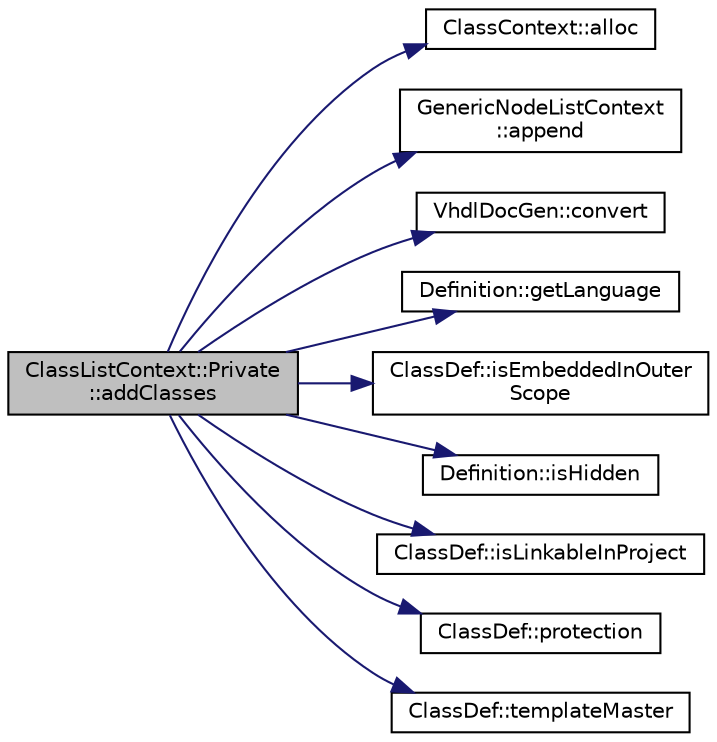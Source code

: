 digraph "ClassListContext::Private::addClasses"
{
 // LATEX_PDF_SIZE
  edge [fontname="Helvetica",fontsize="10",labelfontname="Helvetica",labelfontsize="10"];
  node [fontname="Helvetica",fontsize="10",shape=record];
  rankdir="LR";
  Node1 [label="ClassListContext::Private\l::addClasses",height=0.2,width=0.4,color="black", fillcolor="grey75", style="filled", fontcolor="black",tooltip=" "];
  Node1 -> Node2 [color="midnightblue",fontsize="10",style="solid"];
  Node2 [label="ClassContext::alloc",height=0.2,width=0.4,color="black", fillcolor="white", style="filled",URL="$classClassContext.html#a442a79f20793cb4eefc7ebc9d64f4de2",tooltip=" "];
  Node1 -> Node3 [color="midnightblue",fontsize="10",style="solid"];
  Node3 [label="GenericNodeListContext\l::append",height=0.2,width=0.4,color="black", fillcolor="white", style="filled",URL="$classGenericNodeListContext.html#a1e3defa7bc050ae33e2fbabba7a20643",tooltip=" "];
  Node1 -> Node4 [color="midnightblue",fontsize="10",style="solid"];
  Node4 [label="VhdlDocGen::convert",height=0.2,width=0.4,color="black", fillcolor="white", style="filled",URL="$classVhdlDocGen.html#ab1ab1504610c798f4924026a48bb4301",tooltip=" "];
  Node1 -> Node5 [color="midnightblue",fontsize="10",style="solid"];
  Node5 [label="Definition::getLanguage",height=0.2,width=0.4,color="black", fillcolor="white", style="filled",URL="$classDefinition.html#a0dda9f50f2f9754e6341a10373eafec7",tooltip=" "];
  Node1 -> Node6 [color="midnightblue",fontsize="10",style="solid"];
  Node6 [label="ClassDef::isEmbeddedInOuter\lScope",height=0.2,width=0.4,color="black", fillcolor="white", style="filled",URL="$classClassDef.html#ac86d2e29cb6233d073aa4c9b5ea726af",tooltip=" "];
  Node1 -> Node7 [color="midnightblue",fontsize="10",style="solid"];
  Node7 [label="Definition::isHidden",height=0.2,width=0.4,color="black", fillcolor="white", style="filled",URL="$classDefinition.html#a930740d353cfe143eb9efe0d12b7f938",tooltip=" "];
  Node1 -> Node8 [color="midnightblue",fontsize="10",style="solid"];
  Node8 [label="ClassDef::isLinkableInProject",height=0.2,width=0.4,color="black", fillcolor="white", style="filled",URL="$classClassDef.html#ab44ea1cae6c5a0ff7ea797e355672e87",tooltip=" "];
  Node1 -> Node9 [color="midnightblue",fontsize="10",style="solid"];
  Node9 [label="ClassDef::protection",height=0.2,width=0.4,color="black", fillcolor="white", style="filled",URL="$classClassDef.html#a759c68ae0af03a49aff1a86d383af68d",tooltip=" "];
  Node1 -> Node10 [color="midnightblue",fontsize="10",style="solid"];
  Node10 [label="ClassDef::templateMaster",height=0.2,width=0.4,color="black", fillcolor="white", style="filled",URL="$classClassDef.html#ae587759f556ea0d641b92a30e923a7c9",tooltip=" "];
}
